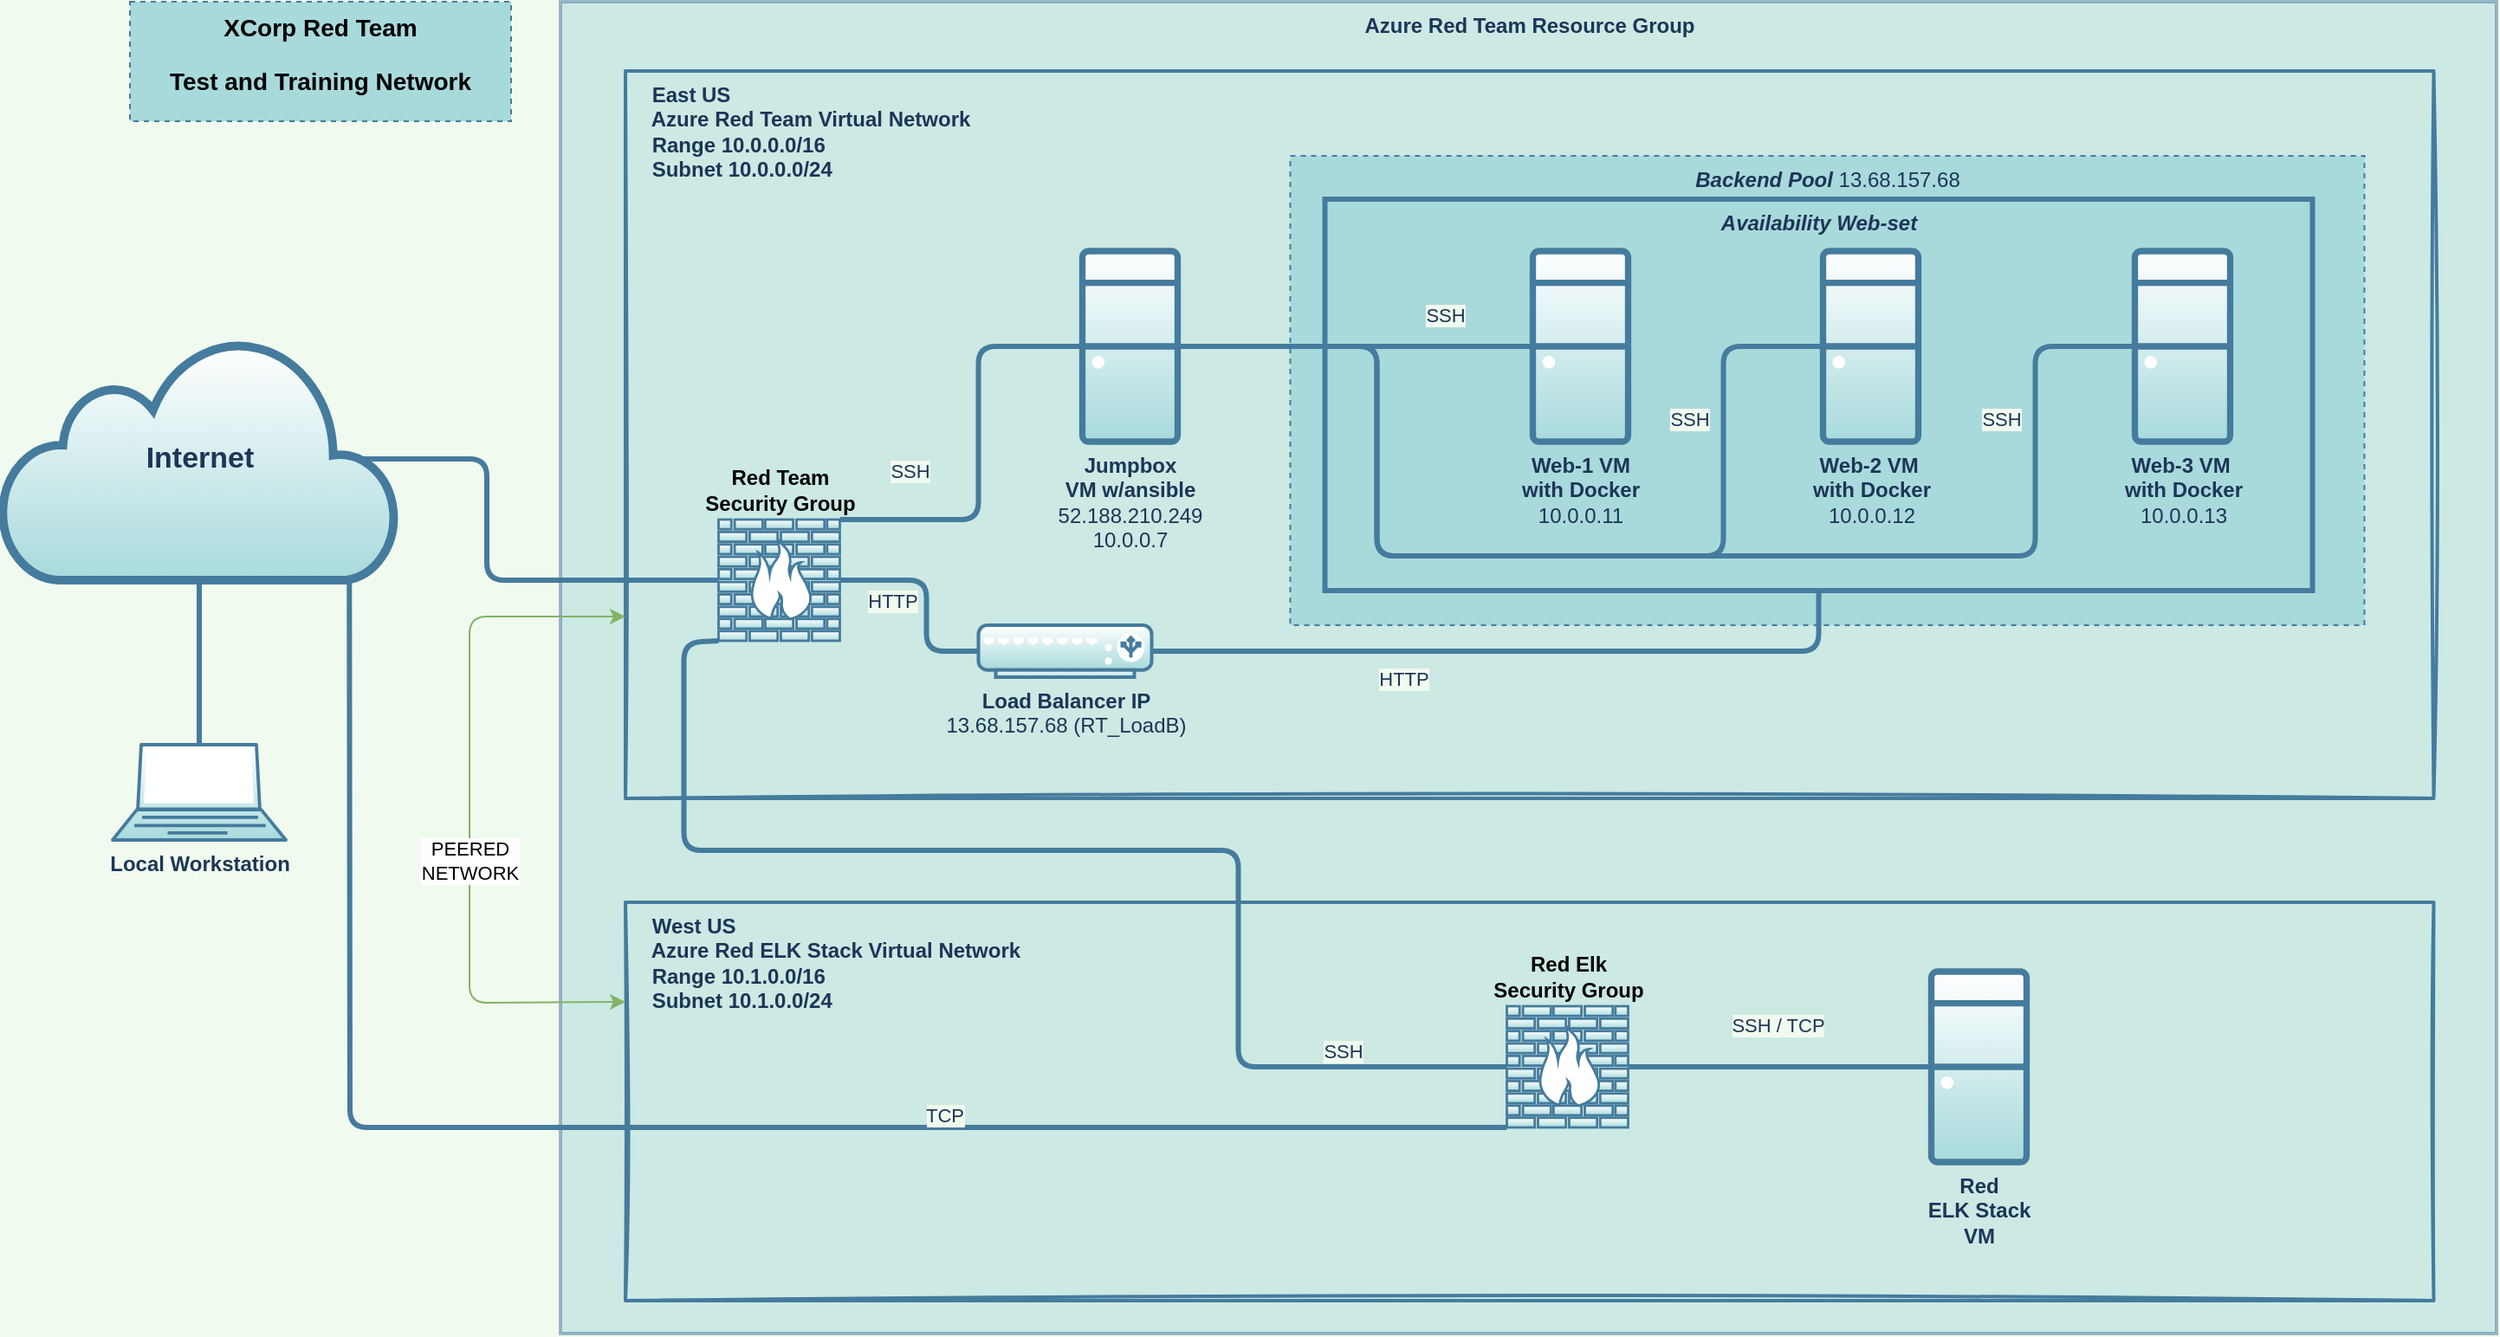 <mxfile version="13.6.5" type="device"><diagram id="4A2HrssEkZ3OT_0ItoBs" name="Page-1"><mxGraphModel dx="1987" dy="1210" grid="1" gridSize="10" guides="1" tooltips="1" connect="1" arrows="1" fold="1" page="1" pageScale="1" pageWidth="1700" pageHeight="1100" background="#F1FAEE" math="0" shadow="0"><root><mxCell id="0"/><mxCell id="1" style="" parent="0"/><mxCell id="32WGNUd8rVYXSDkDPWWJ-44" value="&lt;b&gt;Azure Red Team Resource Group&lt;/b&gt;" style="rounded=0;whiteSpace=wrap;html=1;verticalAlign=top;fillColor=#A8DADC;strokeColor=#457B9D;fontColor=#1D3557;strokeWidth=2;sketch=0;shadow=0;glass=0;opacity=50;" parent="1" vertex="1"><mxGeometry x="452.5" y="166" width="1117.5" height="769" as="geometry"/></mxCell><mxCell id="32WGNUd8rVYXSDkDPWWJ-43" value="&lt;span&gt;&amp;nbsp; &amp;nbsp; East US&lt;br&gt;&amp;nbsp; &amp;nbsp; Azure Red Team Virtual Network&lt;br&gt;&amp;nbsp; &amp;nbsp; Range&amp;nbsp;&lt;/span&gt;&lt;span&gt;10.0.0.0/16&lt;br&gt;&amp;nbsp; &amp;nbsp; Subnet 10.0.0.0/24&lt;/span&gt;" style="rounded=0;whiteSpace=wrap;html=1;fillColor=none;verticalAlign=top;fontStyle=1;strokeColor=#457B9D;fontColor=#1D3557;glass=0;strokeWidth=2;sketch=1;align=left;" parent="1" vertex="1"><mxGeometry x="490" y="206" width="1043.75" height="420" as="geometry"/></mxCell><mxCell id="32WGNUd8rVYXSDkDPWWJ-26" value="&lt;b&gt;&lt;i&gt;Backend Pool&amp;nbsp;&lt;/i&gt;&lt;/b&gt;&lt;span&gt;13.68.157.68&lt;/span&gt;" style="rounded=0;whiteSpace=wrap;html=1;fillColor=#A8DADC;verticalAlign=top;strokeColor=#457B9D;fontColor=#1D3557;dashed=1;" parent="1" vertex="1"><mxGeometry x="873.75" y="255" width="620" height="271" as="geometry"/></mxCell><mxCell id="32WGNUd8rVYXSDkDPWWJ-22" value="&lt;b&gt;&lt;i&gt;Availability Web-set&lt;br&gt;&lt;br&gt;&lt;/i&gt;&lt;/b&gt;" style="rounded=0;whiteSpace=wrap;html=1;fillColor=none;verticalAlign=top;strokeColor=#457B9D;fontColor=#1D3557;strokeWidth=3;" parent="1" vertex="1"><mxGeometry x="893.75" y="280" width="570" height="226" as="geometry"/></mxCell><mxCell id="RwwmKPUowcd8vRqXqEaO-2" value="&lt;font size=&quot;1&quot;&gt;&lt;b style=&quot;font-size: 17px&quot;&gt;Internet&lt;/b&gt;&lt;/font&gt;" style="html=1;outlineConnect=0;fillColor=#A8DADC;strokeColor=#457B9D;gradientDirection=north;strokeWidth=2;shape=mxgraph.networks.cloud;fontColor=#1D3557;gradientColor=#ffffff;" parent="1" vertex="1"><mxGeometry x="130" y="360" width="228" height="140" as="geometry"/></mxCell><mxCell id="RwwmKPUowcd8vRqXqEaO-9" value="&lt;b&gt;Load Balancer IP&lt;br&gt;&lt;/b&gt;&lt;div class=&quot;fxc-copyablelabel-temp-element&quot;&gt;13.68.157.68 (RT_LoadB)&lt;/div&gt;" style="fontColor=#1D3557;verticalAlign=top;verticalLabelPosition=bottom;labelPosition=center;align=center;html=1;outlineConnect=0;fillColor=#A8DADC;strokeColor=#457B9D;gradientDirection=north;strokeWidth=2;shape=mxgraph.networks.load_balancer;gradientColor=#ffffff;" parent="1" vertex="1"><mxGeometry x="693.75" y="526" width="100" height="30" as="geometry"/></mxCell><mxCell id="RwwmKPUowcd8vRqXqEaO-12" value="&lt;b&gt;Local Workstation&lt;/b&gt;" style="fontColor=#1D3557;verticalAlign=top;verticalLabelPosition=bottom;labelPosition=center;align=center;html=1;outlineConnect=0;fillColor=#A8DADC;strokeColor=#457B9D;gradientDirection=north;strokeWidth=2;shape=mxgraph.networks.laptop;gradientColor=#ffffff;" parent="1" vertex="1"><mxGeometry x="194" y="595" width="100" height="55" as="geometry"/></mxCell><mxCell id="RwwmKPUowcd8vRqXqEaO-14" value="&lt;b&gt;Jumpbox&lt;br&gt;VM w/ansible&lt;br&gt;&lt;/b&gt;&lt;div class=&quot;fxc-copyablelabel-temp-element&quot;&gt;52.188.210.249&lt;/div&gt;10.0.0.7" style="fontColor=#1D3557;verticalAlign=top;verticalLabelPosition=bottom;labelPosition=center;align=center;html=1;outlineConnect=0;fillColor=#A8DADC;strokeColor=#457B9D;gradientDirection=north;strokeWidth=2;shape=mxgraph.networks.desktop_pc;gradientColor=#ffffff;" parent="1" vertex="1"><mxGeometry x="753.75" y="310" width="55" height="110" as="geometry"/></mxCell><mxCell id="RwwmKPUowcd8vRqXqEaO-15" value="&lt;b&gt;&lt;font color=&quot;#000000&quot;&gt;Red Team&lt;br&gt;Security Group&lt;/font&gt;&lt;/b&gt;" style="fontColor=#1D3557;verticalAlign=bottom;verticalLabelPosition=top;labelPosition=center;align=center;html=1;outlineConnect=0;fillColor=#A8DADC;strokeColor=#457B9D;gradientDirection=north;strokeWidth=2;shape=mxgraph.networks.firewall;gradientColor=#ffffff;" parent="1" vertex="1"><mxGeometry x="543.75" y="465" width="70" height="70" as="geometry"/></mxCell><mxCell id="32WGNUd8rVYXSDkDPWWJ-3" value="&lt;b&gt;Web-1 VM &lt;br&gt;with Docker&lt;br&gt;&lt;/b&gt;10.0.0.11&lt;b&gt;&lt;br&gt;&lt;/b&gt;" style="fontColor=#1D3557;verticalAlign=top;verticalLabelPosition=bottom;labelPosition=center;align=center;html=1;outlineConnect=0;fillColor=#A8DADC;strokeColor=#457B9D;gradientDirection=north;strokeWidth=2;shape=mxgraph.networks.desktop_pc;gradientColor=#ffffff;" parent="1" vertex="1"><mxGeometry x="1013.75" y="310" width="55" height="110" as="geometry"/></mxCell><mxCell id="32WGNUd8rVYXSDkDPWWJ-4" value="&lt;b&gt;Web-2 VM&amp;nbsp;&lt;br&gt;with Docker&lt;br&gt;&lt;/b&gt;10.0.0.12&lt;b&gt;&lt;br&gt;&lt;/b&gt;" style="fontColor=#1D3557;verticalAlign=top;verticalLabelPosition=bottom;labelPosition=center;align=center;html=1;outlineConnect=0;fillColor=#A8DADC;strokeColor=#457B9D;gradientDirection=north;strokeWidth=2;shape=mxgraph.networks.desktop_pc;gradientColor=#ffffff;" parent="1" vertex="1"><mxGeometry x="1181.25" y="310" width="55" height="110" as="geometry"/></mxCell><mxCell id="32WGNUd8rVYXSDkDPWWJ-5" value="&lt;b&gt;Web-3 VM&amp;nbsp;&lt;br&gt;with Docker&lt;br&gt;&lt;/b&gt;10.0.0.13&lt;b&gt;&lt;br&gt;&lt;/b&gt;" style="fontColor=#1D3557;verticalAlign=top;verticalLabelPosition=bottom;labelPosition=center;align=center;html=1;outlineConnect=0;fillColor=#A8DADC;strokeColor=#457B9D;gradientDirection=north;strokeWidth=2;shape=mxgraph.networks.desktop_pc;gradientColor=#ffffff;" parent="1" vertex="1"><mxGeometry x="1361.25" y="310" width="55" height="110" as="geometry"/></mxCell><mxCell id="32WGNUd8rVYXSDkDPWWJ-9" value="" style="endArrow=none;html=1;exitX=0.5;exitY=0;exitDx=0;exitDy=0;exitPerimeter=0;entryX=0.5;entryY=1;entryDx=0;entryDy=0;entryPerimeter=0;strokeColor=#457B9D;fontColor=#1D3557;strokeWidth=3;labelBackgroundColor=#F1FAEE;" parent="1" source="RwwmKPUowcd8vRqXqEaO-12" target="RwwmKPUowcd8vRqXqEaO-2" edge="1"><mxGeometry width="50" height="50" relative="1" as="geometry"><mxPoint x="258.5" y="530" as="sourcePoint"/><mxPoint x="259" y="460" as="targetPoint"/></mxGeometry></mxCell><mxCell id="32WGNUd8rVYXSDkDPWWJ-15" value="" style="endArrow=none;html=1;entryX=0.91;entryY=0.5;entryDx=0;entryDy=0;entryPerimeter=0;verticalAlign=top;strokeColor=#457B9D;fontColor=#1D3557;strokeWidth=3;labelBackgroundColor=#F1FAEE;exitX=0;exitY=0.5;exitDx=0;exitDy=0;exitPerimeter=0;" parent="1" source="RwwmKPUowcd8vRqXqEaO-15" target="RwwmKPUowcd8vRqXqEaO-2" edge="1"><mxGeometry width="50" height="50" relative="1" as="geometry"><mxPoint x="590" y="440" as="sourcePoint"/><mxPoint x="380" y="720" as="targetPoint"/><Array as="points"><mxPoint x="500" y="500"/><mxPoint x="410" y="500"/><mxPoint x="410" y="430"/></Array></mxGeometry></mxCell><mxCell id="32WGNUd8rVYXSDkDPWWJ-17" value="SSH" style="endArrow=none;html=1;entryX=0;entryY=0.5;entryDx=0;entryDy=0;entryPerimeter=0;verticalAlign=bottom;strokeColor=#457B9D;fontColor=#1D3557;strokeWidth=3;labelBackgroundColor=#F1FAEE;exitX=1;exitY=0;exitDx=0;exitDy=0;exitPerimeter=0;" parent="1" source="RwwmKPUowcd8vRqXqEaO-15" target="RwwmKPUowcd8vRqXqEaO-14" edge="1"><mxGeometry x="-0.667" y="19" width="50" height="50" relative="1" as="geometry"><mxPoint x="653.75" y="390" as="sourcePoint"/><mxPoint x="703.75" y="340" as="targetPoint"/><Array as="points"><mxPoint x="693.75" y="465"/><mxPoint x="693.75" y="365"/></Array><mxPoint as="offset"/></mxGeometry></mxCell><mxCell id="32WGNUd8rVYXSDkDPWWJ-25" value="HTTP" style="endArrow=none;html=1;exitX=1;exitY=0.5;exitDx=0;exitDy=0;exitPerimeter=0;entryX=0.5;entryY=1;entryDx=0;entryDy=0;verticalAlign=bottom;strokeColor=#457B9D;fontColor=#1D3557;strokeWidth=3;labelBackgroundColor=#F1FAEE;" parent="1" source="RwwmKPUowcd8vRqXqEaO-9" target="32WGNUd8rVYXSDkDPWWJ-22" edge="1"><mxGeometry x="-0.31" y="-25" width="50" height="50" relative="1" as="geometry"><mxPoint x="816.25" y="555" as="sourcePoint"/><mxPoint x="893.75" y="555" as="targetPoint"/><Array as="points"><mxPoint x="893.75" y="541"/><mxPoint x="1178.75" y="541"/></Array><mxPoint as="offset"/></mxGeometry></mxCell><mxCell id="xZJoQg-hOZThXIOk_CSF-4" value="&lt;b style=&quot;font-family: &amp;#34;helvetica&amp;#34; ; color: rgb(0 , 0 , 0) ; font-size: 14px&quot;&gt;XCorp Red Team&lt;/b&gt;&lt;br&gt;&lt;pre class=&quot;code highlight&quot; lang=&quot;plaintext&quot; style=&quot;color: rgb(0 , 0 , 0) ; font-size: 14px&quot;&gt;&lt;div&gt;&lt;span style=&quot;font-family: &amp;#34;helvetica&amp;#34;&quot;&gt;&lt;b&gt;&lt;font style=&quot;font-size: 14px&quot;&gt;Test and Training Network&lt;/font&gt;&lt;/b&gt;&lt;/span&gt;&lt;/div&gt;&lt;/pre&gt;" style="rounded=0;whiteSpace=wrap;html=1;fillColor=#A8DADC;verticalAlign=top;strokeColor=#457B9D;fontColor=#1D3557;dashed=1;" parent="1" vertex="1"><mxGeometry x="204" y="166" width="220" height="69" as="geometry"/></mxCell><mxCell id="mt4G8gr0eFxSSkK6-1SE-4" value="HTTP" style="endArrow=none;html=1;entryX=0;entryY=0.5;entryDx=0;entryDy=0;entryPerimeter=0;verticalAlign=bottom;strokeColor=#457B9D;fontColor=#1D3557;strokeWidth=3;labelBackgroundColor=#F1FAEE;exitX=1;exitY=0.5;exitDx=0;exitDy=0;exitPerimeter=0;" parent="1" source="RwwmKPUowcd8vRqXqEaO-15" target="RwwmKPUowcd8vRqXqEaO-9" edge="1"><mxGeometry x="0.176" y="-20" width="50" height="50" relative="1" as="geometry"><mxPoint x="663.75" y="535" as="sourcePoint"/><mxPoint x="763.75" y="375" as="targetPoint"/><Array as="points"><mxPoint x="663.75" y="500"/><mxPoint x="663.75" y="541"/></Array><mxPoint as="offset"/></mxGeometry></mxCell><mxCell id="mt4G8gr0eFxSSkK6-1SE-5" value="&lt;span&gt;&amp;nbsp; &amp;nbsp; West US&lt;br&gt;&amp;nbsp; &amp;nbsp; Azure Red ELK Stack Virtual Network&lt;br&gt;&amp;nbsp; &amp;nbsp; Range&amp;nbsp;&lt;/span&gt;&lt;span&gt;10.1.0.0/16&lt;br&gt;&amp;nbsp; &amp;nbsp; Subnet 10.1.0.0/24&lt;/span&gt;" style="rounded=0;whiteSpace=wrap;html=1;fillColor=none;verticalAlign=top;fontStyle=1;strokeColor=#457B9D;fontColor=#1D3557;glass=0;strokeWidth=2;sketch=1;align=left;" parent="1" vertex="1"><mxGeometry x="490" y="686" width="1043.75" height="230" as="geometry"/></mxCell><mxCell id="mt4G8gr0eFxSSkK6-1SE-6" value="&lt;b&gt;Red&lt;br&gt;ELK&amp;nbsp;Stack&lt;br&gt;VM&lt;br&gt;&lt;/b&gt;" style="fontColor=#1D3557;verticalAlign=top;verticalLabelPosition=bottom;labelPosition=center;align=center;html=1;outlineConnect=0;fillColor=#A8DADC;strokeColor=#457B9D;gradientDirection=north;strokeWidth=2;shape=mxgraph.networks.desktop_pc;gradientColor=#ffffff;" parent="1" vertex="1"><mxGeometry x="1243.75" y="726.0" width="55" height="110" as="geometry"/></mxCell><mxCell id="mt4G8gr0eFxSSkK6-1SE-11" value="&lt;b&gt;&lt;font color=&quot;#000000&quot;&gt;Red Elk&lt;br&gt;Security Group&lt;/font&gt;&lt;/b&gt;" style="fontColor=#1D3557;verticalAlign=bottom;verticalLabelPosition=top;labelPosition=center;align=center;html=1;outlineConnect=0;fillColor=#A8DADC;strokeColor=#457B9D;gradientDirection=north;strokeWidth=2;shape=mxgraph.networks.firewall;gradientColor=#ffffff;" parent="1" vertex="1"><mxGeometry x="998.75" y="746.0" width="70" height="70" as="geometry"/></mxCell><mxCell id="mt4G8gr0eFxSSkK6-1SE-28" value="SSH" style="endArrow=none;html=1;verticalAlign=bottom;strokeColor=#457B9D;fontColor=#1D3557;strokeWidth=3;labelBackgroundColor=#F1FAEE;exitX=1;exitY=0.5;exitDx=0;exitDy=0;exitPerimeter=0;entryX=0;entryY=0.5;entryDx=0;entryDy=0;entryPerimeter=0;" parent="1" source="RwwmKPUowcd8vRqXqEaO-14" target="32WGNUd8rVYXSDkDPWWJ-5" edge="1"><mxGeometry x="0.727" y="20" width="50" height="50" relative="1" as="geometry"><mxPoint x="998.75" y="406" as="sourcePoint"/><mxPoint x="873.75" y="406" as="targetPoint"/><Array as="points"><mxPoint x="923.75" y="365"/><mxPoint x="923.75" y="486"/><mxPoint x="1113.75" y="486"/><mxPoint x="1303.75" y="486"/><mxPoint x="1303.75" y="365"/></Array><mxPoint as="offset"/></mxGeometry></mxCell><mxCell id="mt4G8gr0eFxSSkK6-1SE-30" value="SSH" style="endArrow=none;html=1;verticalAlign=bottom;strokeColor=#457B9D;fontColor=#1D3557;strokeWidth=3;labelBackgroundColor=#F1FAEE;exitX=1;exitY=0.5;exitDx=0;exitDy=0;exitPerimeter=0;entryX=0;entryY=0.5;entryDx=0;entryDy=0;entryPerimeter=0;" parent="1" source="RwwmKPUowcd8vRqXqEaO-14" target="32WGNUd8rVYXSDkDPWWJ-4" edge="1"><mxGeometry x="0.647" y="20" width="50" height="50" relative="1" as="geometry"><mxPoint x="893.75" y="636" as="sourcePoint"/><mxPoint x="1446.25" y="636" as="targetPoint"/><Array as="points"><mxPoint x="923.75" y="365"/><mxPoint x="923.75" y="486"/><mxPoint x="1123.75" y="486"/><mxPoint x="1123.75" y="365"/></Array><mxPoint as="offset"/></mxGeometry></mxCell><mxCell id="mt4G8gr0eFxSSkK6-1SE-33" value="SSH" style="endArrow=none;html=1;verticalAlign=bottom;strokeColor=#457B9D;fontColor=#1D3557;strokeWidth=3;labelBackgroundColor=#F1FAEE;exitX=1;exitY=0.5;exitDx=0;exitDy=0;exitPerimeter=0;entryX=0;entryY=0.5;entryDx=0;entryDy=0;entryPerimeter=0;" parent="1" source="RwwmKPUowcd8vRqXqEaO-14" target="32WGNUd8rVYXSDkDPWWJ-3" edge="1"><mxGeometry x="0.512" y="9" width="50" height="50" relative="1" as="geometry"><mxPoint x="827.75" y="626" as="sourcePoint"/><mxPoint x="1200.25" y="626" as="targetPoint"/><mxPoint x="-1" as="offset"/></mxGeometry></mxCell><mxCell id="mt4G8gr0eFxSSkK6-1SE-35" value="&amp;nbsp;PEERED&amp;nbsp; &lt;br&gt;NETWORK" style="endArrow=classic;startArrow=classic;html=1;exitX=0;exitY=0.75;exitDx=0;exitDy=0;entryX=0;entryY=0.25;entryDx=0;entryDy=0;fillColor=#d5e8d4;strokeColor=#82b366;" parent="1" source="32WGNUd8rVYXSDkDPWWJ-43" target="mt4G8gr0eFxSSkK6-1SE-5" edge="1"><mxGeometry x="0.149" width="50" height="50" relative="1" as="geometry"><mxPoint x="970" y="606" as="sourcePoint"/><mxPoint x="1020" y="556" as="targetPoint"/><Array as="points"><mxPoint x="400" y="521"/><mxPoint x="400" y="744"/></Array><mxPoint y="-1" as="offset"/></mxGeometry></mxCell><mxCell id="mt4G8gr0eFxSSkK6-1SE-36" value="SSH" style="endArrow=none;html=1;verticalAlign=bottom;strokeColor=#457B9D;fontColor=#1D3557;strokeWidth=3;labelBackgroundColor=#F1FAEE;exitX=0;exitY=1;exitDx=0;exitDy=0;exitPerimeter=0;entryX=0;entryY=0.5;entryDx=0;entryDy=0;entryPerimeter=0;" parent="1" source="RwwmKPUowcd8vRqXqEaO-15" target="mt4G8gr0eFxSSkK6-1SE-11" edge="1"><mxGeometry x="0.745" width="50" height="50" relative="1" as="geometry"><mxPoint x="557.5" y="746" as="sourcePoint"/><mxPoint x="930" y="746" as="targetPoint"/><Array as="points"><mxPoint x="523.75" y="536"/><mxPoint x="523.75" y="656"/><mxPoint x="843.75" y="656"/><mxPoint x="843.75" y="781"/></Array><mxPoint as="offset"/></mxGeometry></mxCell><mxCell id="mt4G8gr0eFxSSkK6-1SE-37" value="SSH / TCP" style="endArrow=none;html=1;verticalAlign=bottom;strokeColor=#457B9D;fontColor=#1D3557;strokeWidth=3;labelBackgroundColor=#F1FAEE;exitX=1;exitY=0.5;exitDx=0;exitDy=0;exitPerimeter=0;entryX=0;entryY=0.5;entryDx=0;entryDy=0;entryPerimeter=0;" parent="1" source="mt4G8gr0eFxSSkK6-1SE-11" target="mt4G8gr0eFxSSkK6-1SE-6" edge="1"><mxGeometry x="-0.029" y="15" width="50" height="50" relative="1" as="geometry"><mxPoint x="1031.25" y="876" as="sourcePoint"/><mxPoint x="1236.25" y="876" as="targetPoint"/><mxPoint x="1" as="offset"/></mxGeometry></mxCell><mxCell id="mt4G8gr0eFxSSkK6-1SE-43" value="TCP" style="endArrow=none;html=1;entryX=0.88;entryY=1;entryDx=0;entryDy=0;entryPerimeter=0;verticalAlign=top;strokeColor=#457B9D;fontColor=#1D3557;strokeWidth=3;labelBackgroundColor=#F1FAEE;exitX=0;exitY=1;exitDx=0;exitDy=0;exitPerimeter=0;" parent="1" source="mt4G8gr0eFxSSkK6-1SE-11" target="RwwmKPUowcd8vRqXqEaO-2" edge="1"><mxGeometry x="-0.337" y="-20" width="50" height="50" relative="1" as="geometry"><mxPoint x="520" y="510" as="sourcePoint"/><mxPoint x="340.64" y="510" as="targetPoint"/><Array as="points"><mxPoint x="331" y="816"/></Array><mxPoint x="1" as="offset"/></mxGeometry></mxCell></root></mxGraphModel></diagram></mxfile>